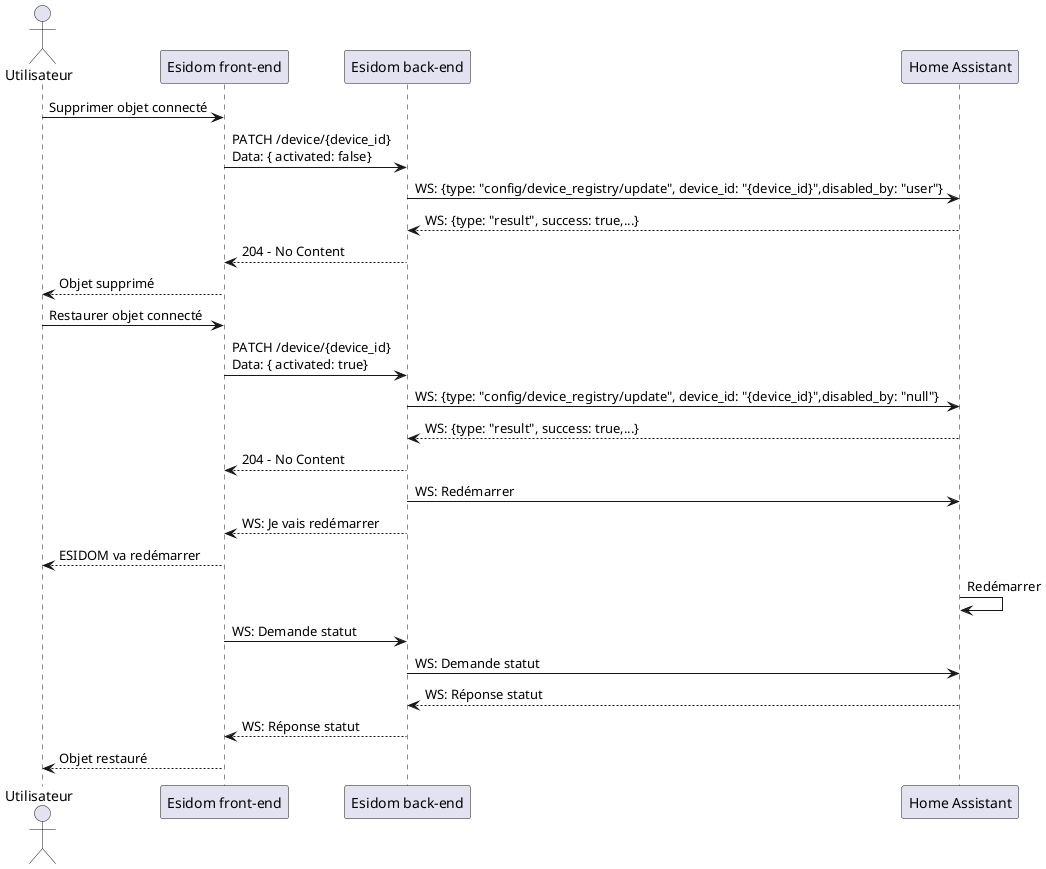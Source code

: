@startuml désappairer

actor "Utilisateur" as u
participant "Esidom front-end" as fe
participant "Esidom back-end" as m
participant "Home Assistant" as ha

u -> fe: Supprimer objet connecté
fe -> m: PATCH /device/{device_id}\nData: { activated: false}
m -> ha: WS: {type: "config/device_registry/update", device_id: "{device_id}",disabled_by: "user"}
ha --> m: WS: {type: "result", success: true,...}
m --> fe: 204 - No Content
fe --> u: Objet supprimé

u -> fe: Restaurer objet connecté
fe -> m: PATCH /device/{device_id}\nData: { activated: true}
m -> ha: WS: {type: "config/device_registry/update", device_id: "{device_id}",disabled_by: "null"}
ha --> m: WS: {type: "result", success: true,...}
m --> fe: 204 - No Content
m -> ha: WS: Redémarrer
m --> fe: WS: Je vais redémarrer
fe --> u: ESIDOM va redémarrer
ha -> ha: Redémarrer
fe -> m: WS: Demande statut
m -> ha: WS: Demande statut
ha --> m: WS: Réponse statut
m --> fe: WS: Réponse statut
fe --> u: Objet restauré

@enduml